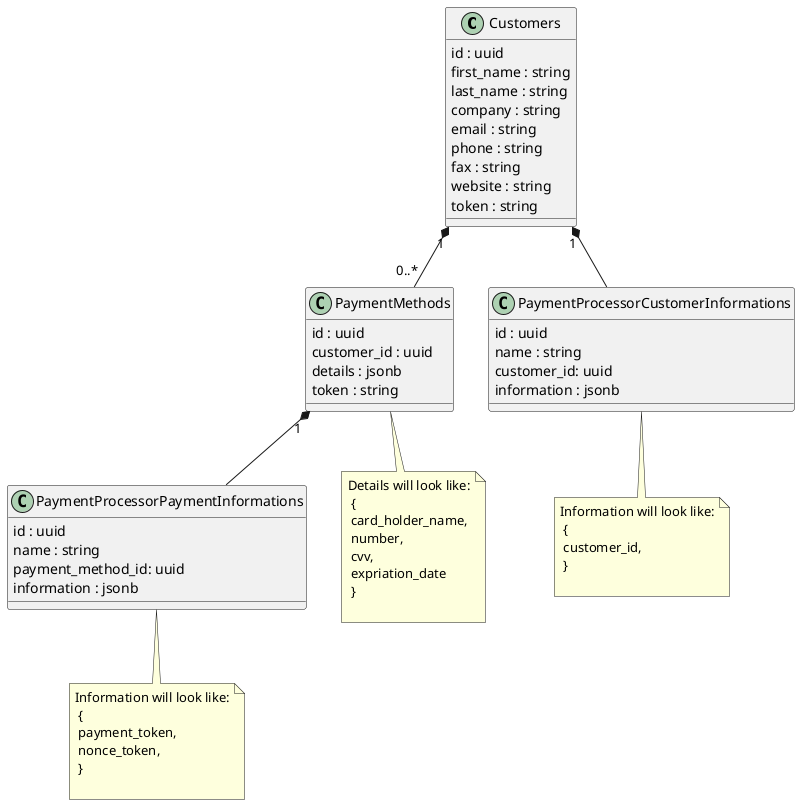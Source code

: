 @startuml
class Customers {
  id : uuid
  first_name : string
  last_name : string
  company : string
  email : string
  phone : string
  fax : string
  website : string
  token : string
}

class PaymentMethods {
  id : uuid
  customer_id : uuid
  details : jsonb
  token : string
}

class PaymentProcessorPaymentInformations {
  id : uuid
  name : string
  payment_method_id: uuid
  information : jsonb
}

class PaymentProcessorCustomerInformations {
  id : uuid
  name : string
  customer_id: uuid
  information : jsonb
}

note "Details will look like:\n {\n card_holder_name,\n number,\n cvv,\n expriation_date\n }\n" as details
note "Information will look like:\n {\n payment_token,\n nonce_token,\n }\n" as payment_information
note "Information will look like:\n {\n customer_id,\n }\n" as customer_information

Customers "1" *-- "0..*" PaymentMethods
Customers "1" *-- PaymentProcessorCustomerInformations
PaymentProcessorCustomerInformations .. customer_information
PaymentMethods .. details
PaymentMethods "1" *-- PaymentProcessorPaymentInformations
PaymentProcessorPaymentInformations .. payment_information

@enduml
